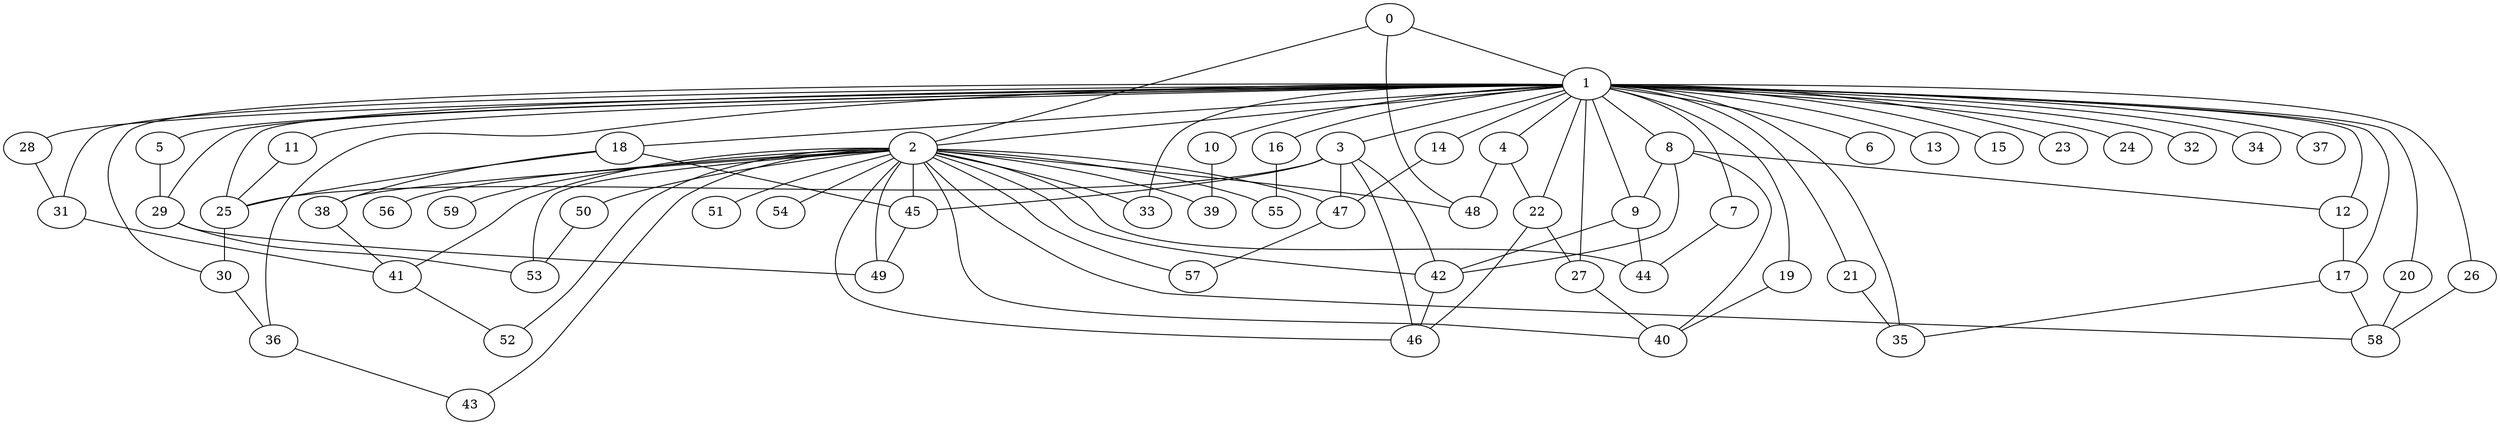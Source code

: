 
graph graphname {
    0 -- 1
0 -- 48
0 -- 2
1 -- 2
1 -- 3
1 -- 4
1 -- 5
1 -- 6
1 -- 7
1 -- 8
1 -- 9
1 -- 10
1 -- 11
1 -- 12
1 -- 13
1 -- 14
1 -- 15
1 -- 16
1 -- 17
1 -- 18
1 -- 19
1 -- 20
1 -- 21
1 -- 22
1 -- 23
1 -- 24
1 -- 25
1 -- 26
1 -- 27
1 -- 28
1 -- 29
1 -- 30
1 -- 31
1 -- 32
1 -- 33
1 -- 34
1 -- 35
1 -- 36
1 -- 37
2 -- 38
2 -- 39
2 -- 40
2 -- 41
2 -- 42
2 -- 43
2 -- 44
2 -- 45
2 -- 46
2 -- 47
2 -- 48
2 -- 49
2 -- 50
2 -- 51
2 -- 52
2 -- 53
2 -- 54
2 -- 55
2 -- 56
2 -- 57
2 -- 58
2 -- 59
2 -- 33
3 -- 25
3 -- 42
3 -- 45
3 -- 47
3 -- 46
4 -- 22
4 -- 48
5 -- 29
7 -- 44
8 -- 9
8 -- 40
8 -- 42
8 -- 12
9 -- 44
9 -- 42
10 -- 39
11 -- 25
12 -- 17
14 -- 47
16 -- 55
17 -- 58
17 -- 35
18 -- 45
18 -- 38
18 -- 25
19 -- 40
20 -- 58
21 -- 35
22 -- 27
22 -- 46
25 -- 30
26 -- 58
27 -- 40
28 -- 31
29 -- 49
29 -- 53
30 -- 36
31 -- 41
36 -- 43
38 -- 41
41 -- 52
42 -- 46
45 -- 49
47 -- 57
50 -- 53

}

